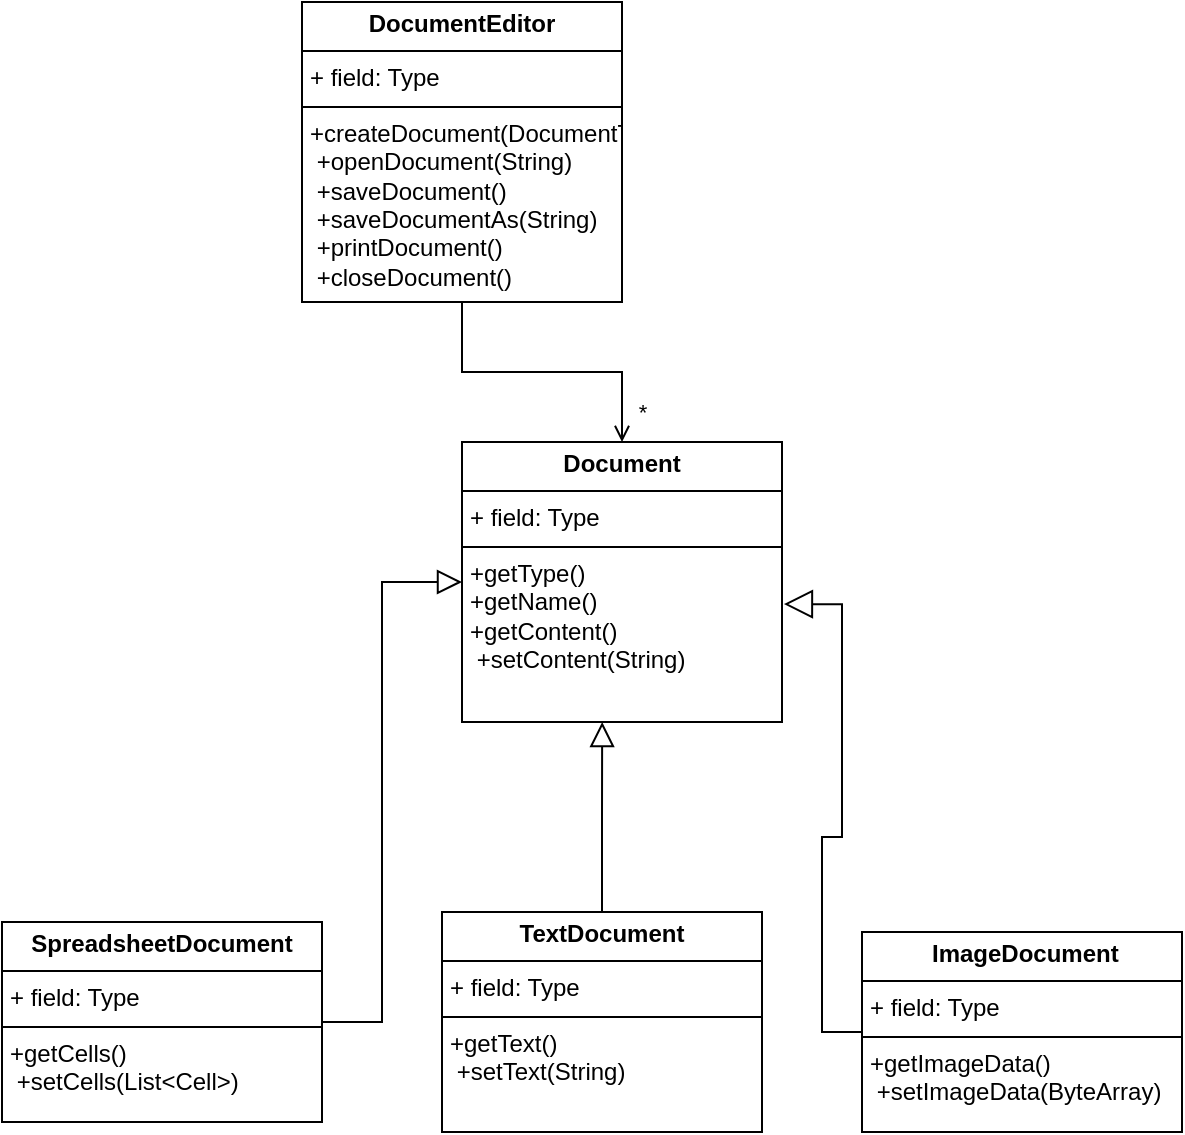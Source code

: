 <mxfile version="24.8.0">
  <diagram name="Страница — 1" id="xbaB6CN2n6zPVQX9Nn7K">
    <mxGraphModel dx="812" dy="791" grid="1" gridSize="10" guides="1" tooltips="1" connect="1" arrows="1" fold="1" page="1" pageScale="1" pageWidth="900" pageHeight="1600" math="0" shadow="0">
      <root>
        <mxCell id="0" />
        <mxCell id="1" parent="0" />
        <mxCell id="EHV_MX_DxQSzE9d2ongL-1" value="&lt;p style=&quot;margin:0px;margin-top:4px;text-align:center;&quot;&gt;&lt;b&gt;TextDocument&lt;/b&gt;&lt;br&gt;&lt;/p&gt;&lt;hr size=&quot;1&quot; style=&quot;border-style:solid;&quot;&gt;&lt;p style=&quot;margin:0px;margin-left:4px;&quot;&gt;+ field: Type&lt;/p&gt;&lt;hr size=&quot;1&quot; style=&quot;border-style:solid;&quot;&gt;&lt;p style=&quot;margin:0px;margin-left:4px;&quot;&gt;+getText()&lt;/p&gt;&lt;p style=&quot;margin:0px;margin-left:4px;&quot;&gt;&amp;nbsp;+setText(String)&lt;/p&gt;" style="verticalAlign=top;align=left;overflow=fill;html=1;whiteSpace=wrap;" vertex="1" parent="1">
          <mxGeometry x="350" y="475" width="160" height="110" as="geometry" />
        </mxCell>
        <mxCell id="EHV_MX_DxQSzE9d2ongL-2" value="&lt;p style=&quot;margin:0px;margin-top:4px;text-align:center;&quot;&gt;&lt;b&gt;&amp;nbsp;ImageDocument&lt;/b&gt;&lt;br&gt;&lt;/p&gt;&lt;hr size=&quot;1&quot; style=&quot;border-style:solid;&quot;&gt;&lt;p style=&quot;margin:0px;margin-left:4px;&quot;&gt;+ field: Type&lt;/p&gt;&lt;hr size=&quot;1&quot; style=&quot;border-style:solid;&quot;&gt;&lt;p style=&quot;margin:0px;margin-left:4px;&quot;&gt;+getImageData()&lt;/p&gt;&lt;p style=&quot;margin:0px;margin-left:4px;&quot;&gt;&amp;nbsp;+setImageData(ByteArray)&lt;/p&gt;" style="verticalAlign=top;align=left;overflow=fill;html=1;whiteSpace=wrap;" vertex="1" parent="1">
          <mxGeometry x="560" y="485" width="160" height="100" as="geometry" />
        </mxCell>
        <mxCell id="EHV_MX_DxQSzE9d2ongL-3" value="&lt;p style=&quot;margin:0px;margin-top:4px;text-align:center;&quot;&gt;&lt;b&gt;Document&lt;/b&gt;&lt;/p&gt;&lt;hr size=&quot;1&quot; style=&quot;border-style:solid;&quot;&gt;&lt;p style=&quot;margin:0px;margin-left:4px;&quot;&gt;+ field: Type&lt;/p&gt;&lt;hr size=&quot;1&quot; style=&quot;border-style:solid;&quot;&gt;&lt;p style=&quot;margin:0px;margin-left:4px;&quot;&gt;+getType()&lt;/p&gt;&lt;p style=&quot;margin:0px;margin-left:4px;&quot;&gt;+getName()&lt;/p&gt;&lt;p style=&quot;margin:0px;margin-left:4px;&quot;&gt;+getContent()&lt;/p&gt;&lt;p style=&quot;margin:0px;margin-left:4px;&quot;&gt;&amp;nbsp;+setContent(String)&lt;/p&gt;&lt;div&gt;&lt;br&gt;&lt;/div&gt;" style="verticalAlign=top;align=left;overflow=fill;html=1;whiteSpace=wrap;" vertex="1" parent="1">
          <mxGeometry x="360" y="240" width="160" height="140" as="geometry" />
        </mxCell>
        <mxCell id="EHV_MX_DxQSzE9d2ongL-9" style="edgeStyle=orthogonalEdgeStyle;rounded=0;orthogonalLoop=1;jettySize=auto;html=1;entryX=0.5;entryY=0;entryDx=0;entryDy=0;endArrow=open;endFill=0;" edge="1" parent="1" source="EHV_MX_DxQSzE9d2ongL-4" target="EHV_MX_DxQSzE9d2ongL-3">
          <mxGeometry relative="1" as="geometry" />
        </mxCell>
        <mxCell id="EHV_MX_DxQSzE9d2ongL-10" value="*" style="edgeLabel;html=1;align=center;verticalAlign=middle;resizable=0;points=[];" vertex="1" connectable="0" parent="EHV_MX_DxQSzE9d2ongL-9">
          <mxGeometry x="0.8" y="2" relative="1" as="geometry">
            <mxPoint x="8" as="offset" />
          </mxGeometry>
        </mxCell>
        <mxCell id="EHV_MX_DxQSzE9d2ongL-4" value="&lt;p style=&quot;margin:0px;margin-top:4px;text-align:center;&quot;&gt;&lt;b&gt;DocumentEditor&lt;/b&gt;&lt;br&gt;&lt;/p&gt;&lt;hr size=&quot;1&quot; style=&quot;border-style:solid;&quot;&gt;&lt;p style=&quot;margin:0px;margin-left:4px;&quot;&gt;+ field: Type&lt;/p&gt;&lt;hr size=&quot;1&quot; style=&quot;border-style:solid;&quot;&gt;&lt;p style=&quot;margin:0px;margin-left:4px;&quot;&gt;+createDocument(DocumentType)&lt;/p&gt;&lt;p style=&quot;margin:0px;margin-left:4px;&quot;&gt;&amp;nbsp;+openDocument(String)&lt;/p&gt;&lt;p style=&quot;margin:0px;margin-left:4px;&quot;&gt;&amp;nbsp;+saveDocument()&lt;/p&gt;&lt;p style=&quot;margin:0px;margin-left:4px;&quot;&gt;&amp;nbsp;+saveDocumentAs(String)&lt;/p&gt;&lt;p style=&quot;margin:0px;margin-left:4px;&quot;&gt;&amp;nbsp;+printDocument()&lt;/p&gt;&lt;p style=&quot;margin:0px;margin-left:4px;&quot;&gt;&amp;nbsp;+closeDocument()&lt;/p&gt;&lt;div&gt;&lt;br&gt;&lt;/div&gt;" style="verticalAlign=top;align=left;overflow=fill;html=1;whiteSpace=wrap;" vertex="1" parent="1">
          <mxGeometry x="280" y="20" width="160" height="150" as="geometry" />
        </mxCell>
        <mxCell id="EHV_MX_DxQSzE9d2ongL-6" style="edgeStyle=orthogonalEdgeStyle;rounded=0;orthogonalLoop=1;jettySize=auto;html=1;endArrow=block;endFill=0;endSize=10;" edge="1" parent="1" source="EHV_MX_DxQSzE9d2ongL-5" target="EHV_MX_DxQSzE9d2ongL-3">
          <mxGeometry relative="1" as="geometry">
            <Array as="points">
              <mxPoint x="320" y="530" />
              <mxPoint x="320" y="310" />
            </Array>
          </mxGeometry>
        </mxCell>
        <mxCell id="EHV_MX_DxQSzE9d2ongL-5" value="&lt;p style=&quot;margin:0px;margin-top:4px;text-align:center;&quot;&gt;&lt;b&gt;SpreadsheetDocument&lt;/b&gt;&lt;br&gt;&lt;/p&gt;&lt;hr size=&quot;1&quot; style=&quot;border-style:solid;&quot;&gt;&lt;p style=&quot;margin:0px;margin-left:4px;&quot;&gt;+ field: Type&lt;/p&gt;&lt;hr size=&quot;1&quot; style=&quot;border-style:solid;&quot;&gt;&lt;p style=&quot;margin:0px;margin-left:4px;&quot;&gt;+getCells()&lt;/p&gt;&lt;p style=&quot;margin:0px;margin-left:4px;&quot;&gt;&amp;nbsp;+setCells(List&amp;lt;Cell&amp;gt;)&lt;/p&gt;" style="verticalAlign=top;align=left;overflow=fill;html=1;whiteSpace=wrap;" vertex="1" parent="1">
          <mxGeometry x="130" y="480" width="160" height="100" as="geometry" />
        </mxCell>
        <mxCell id="EHV_MX_DxQSzE9d2ongL-7" style="edgeStyle=orthogonalEdgeStyle;rounded=0;orthogonalLoop=1;jettySize=auto;html=1;entryX=0.438;entryY=1;entryDx=0;entryDy=0;entryPerimeter=0;endArrow=block;endFill=0;endSize=10;" edge="1" parent="1" source="EHV_MX_DxQSzE9d2ongL-1" target="EHV_MX_DxQSzE9d2ongL-3">
          <mxGeometry relative="1" as="geometry" />
        </mxCell>
        <mxCell id="EHV_MX_DxQSzE9d2ongL-8" style="edgeStyle=orthogonalEdgeStyle;rounded=0;orthogonalLoop=1;jettySize=auto;html=1;entryX=1.006;entryY=0.579;entryDx=0;entryDy=0;entryPerimeter=0;endArrow=block;endFill=0;endSize=12;" edge="1" parent="1" source="EHV_MX_DxQSzE9d2ongL-2" target="EHV_MX_DxQSzE9d2ongL-3">
          <mxGeometry relative="1" as="geometry" />
        </mxCell>
      </root>
    </mxGraphModel>
  </diagram>
</mxfile>
